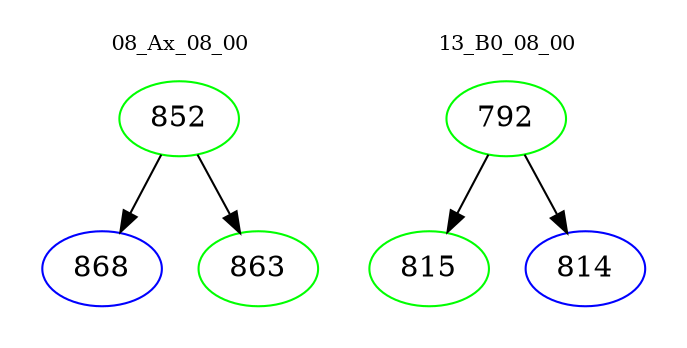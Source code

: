 digraph{
subgraph cluster_0 {
color = white
label = "08_Ax_08_00";
fontsize=10;
T0_852 [label="852", color="green"]
T0_852 -> T0_868 [color="black"]
T0_868 [label="868", color="blue"]
T0_852 -> T0_863 [color="black"]
T0_863 [label="863", color="green"]
}
subgraph cluster_1 {
color = white
label = "13_B0_08_00";
fontsize=10;
T1_792 [label="792", color="green"]
T1_792 -> T1_815 [color="black"]
T1_815 [label="815", color="green"]
T1_792 -> T1_814 [color="black"]
T1_814 [label="814", color="blue"]
}
}
